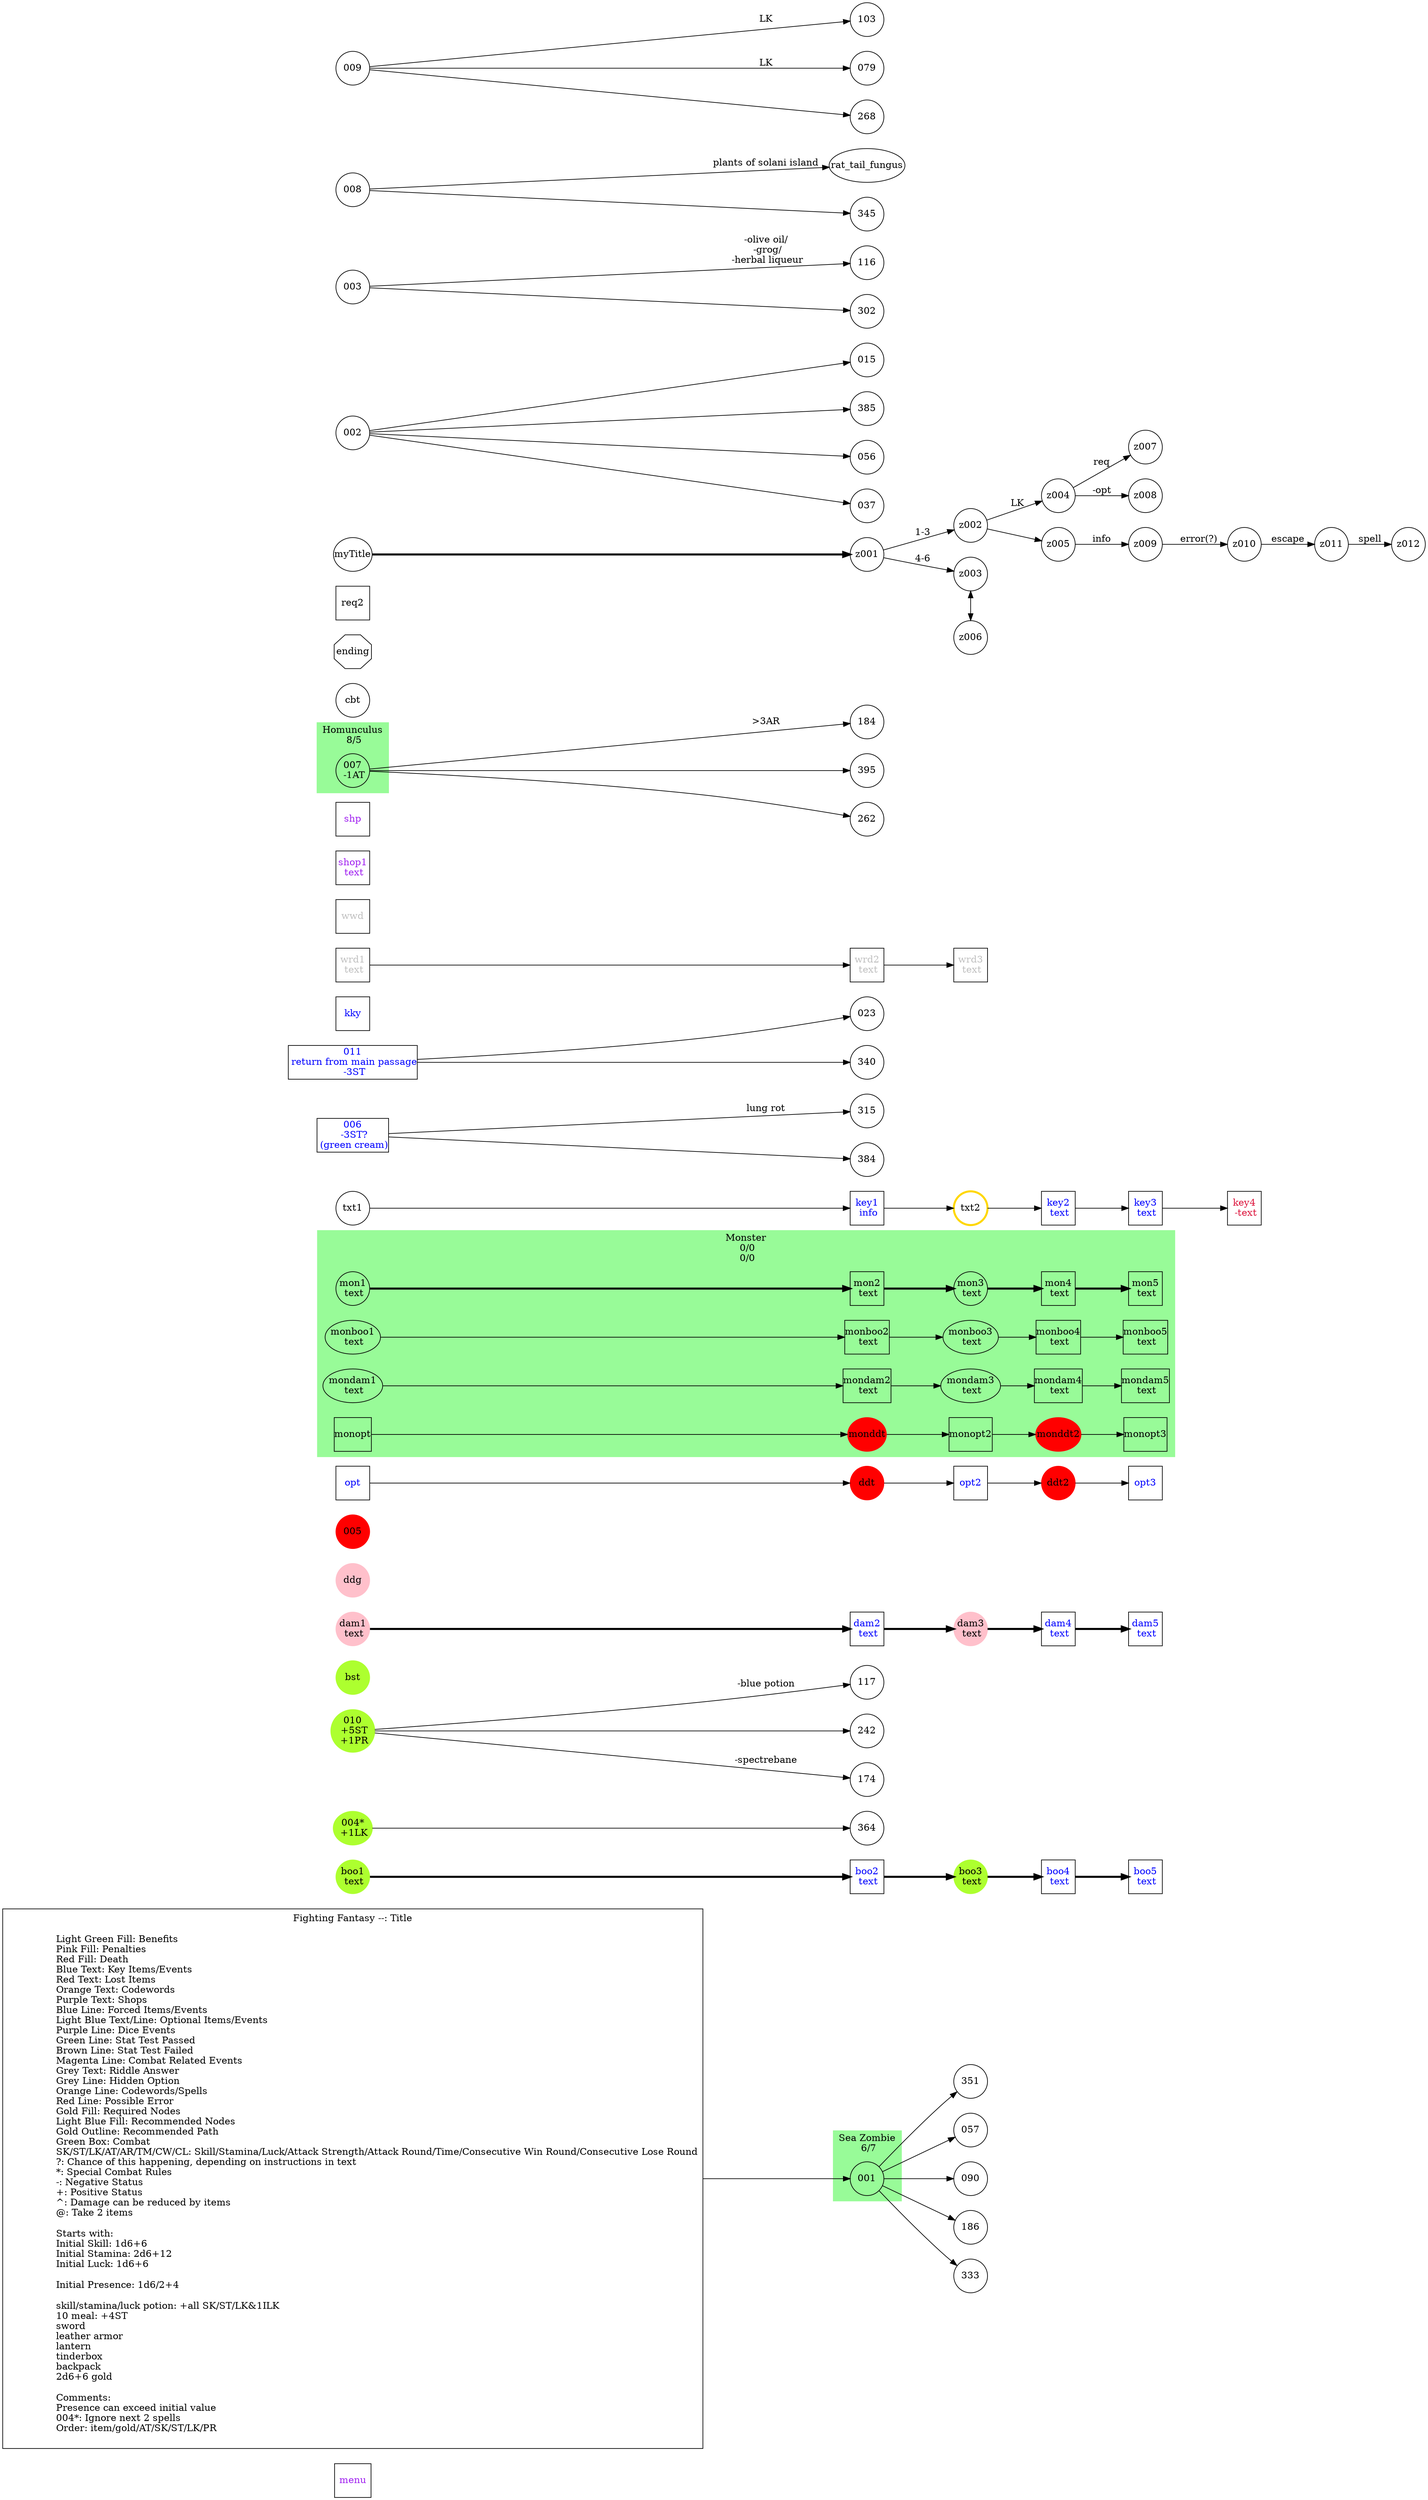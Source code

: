 digraph {
	// graph defaults
	rankdir=LR
	mclimit=50
	nodesep=.3 // changes horizontal separation of nodes
	ranksep=.4 // changes vertical separation of nodes
	node [height=.7
		width=.7
		shape=ellipse
		margin=0]
	edge[weight=5]
	stylesheet="../style.css"
	
	subgraph ShopMenu {
		node [fontcolor = "purple" shape = "rect" margin = 0.1]
		menu
	}

	// a box for a graph label
	// note that you can override the defaults set above
	title [label = "Fighting Fantasy --: Title\n\n \
		Light Green Fill: Benefits\l \
		Pink Fill: Penalties\l \
		Red Fill: Death\l \
		Blue Text: Key Items/Events\l \
		Red Text: Lost Items\l \
		Orange Text: Codewords\l \
		Purple Text: Shops\l \
		Blue Line: Forced Items/Events\l \
		Light Blue Text/Line: Optional Items/Events\l \
		Purple Line: Dice Events\l \
		Green Line: Stat Test Passed\l \
		Brown Line: Stat Test Failed\l \
		Magenta Line: Combat Related Events\l \
		Grey Text: Riddle Answer\l \
		Grey Line: Hidden Option\l \
		Orange Line: Codewords/Spells\l \
		Red Line: Possible Error\l \
		Gold Fill: Required Nodes\l \
		Light Blue Fill: Recommended Nodes\l \
		Gold Outline: Recommended Path\l \
		Green Box: Combat\l \
		SK/ST/LK/AT/AR/TM/CW/CL: Skill/Stamina/Luck/Attack Strength/Attack Round/Time/Consecutive Win Round/Consecutive Lose Round\l \
		?: Chance of this happening, depending on instructions in text\l \
		*: Special Combat Rules\l \
		-: Negative Status\l \
		+: Positive Status\l \
		^: Damage can be reduced by items\l \
		@: Take 2 items\l\l \
		Starts with:\l \
		Initial Skill: 1d6+6\l \
		Initial Stamina: 2d6+12\l \
		Initial Luck: 1d6+6\l\l \
		Initial Presence: 1d6/2+4\l\l \
		skill/stamina/luck potion: +all SK/ST/LK&1ILK\l \
		10 meal: +4ST\l \
		sword\l \
		leather armor\l \
		lantern\l \
		tinderbox\l \
		backpack\l \
		2d6+6 gold\l\l \
		Comments:\l \
		Presence can exceed initial value\l \
		004*: Ignore next 2 spells\l \
		Order: item/gold/AT/SK/ST/LK/PR\l \
		"
		shape = "box"
		margin = 0.1]
		
	subgraph Boost {
		node [style = "filled" color = "greenyellow"]
		boo1 [label = "\N\n text"]
		boo3 [label = "\N\n text"]
		004 [label = "\N*\n +1LK"]
		010 [label = "\N\n +5ST\n +1PR"]
		bst
	}

	subgraph Damage {
		node [style = "filled" color = "pink"]
		dam1 [label = "\N\n text"]
		dam3 [label = "\N\n text"]
		ddg
	}
	
	subgraph Death {
		node [style = "filled" color = "red"]
		005
		ddt
		ddt2
		monddt
		monddt2
	}

	subgraph Key_Item {
		node [fontcolor = "blue" shape = "rect"]
		key1 [label = "\N\n info" tooltip = "info text"]
		key2 [label = "\N\n text"]
		key3 [label = "\N\n text"]
		key4 [fontcolor = "crimson" label = "\N\n -text"]
		boo2 [class = "bst" label = "\N\n text"]
		boo4 [class = "bst" label = "\N\n text"]
		boo5 [class = "bst" label = "\N\n text"]
		dam2 [class = "ddg" label = "\N\n text"]
		dam4 [class = "ddg" label = "\N\n text"]
		dam5 [class = "ddg" label = "\N\n text"]
		opt
		opt2 [class = "bst"]
		opt3 [class = "bst"]
		006 [label = "\N\n -3ST?\n (green cream)"]
		011 [label = "\N\n return from main passage\n -3ST"]
		kky
	}
	
	subgraph Key_Word {
		node [fontcolor = "grey" shape = "rect"]
		wrd1 [label = "\N\n text"]
		wrd2 [label = "\N\n text"]
		wrd3 [label = "\N\n text"]
		wwd
	}
	
	subgraph Shop {
		node [fontcolor = "purple" shape = "rect"]
		shop1 [label = "\N\n text"]
		shp
	}
	
	subgraph Combat {
		style = "filled" color = "palegreen"
		subgraph cluster_00 {
			label = "Monster\n 0/0\n 0/0"
			mon1 [label = "\N\n text"]
			mon2 [shape = "rect" class = "kky" label = "\N\n text"]
			mon3 [label = "\N\n text"]
			mon4 [shape = "rect" class = "kky" label = "\N\n text"]
			mon5 [shape = "rect" class = "kky" label = "\N\n text"]
			monboo1 [class = "bst" label = "\N\n text"]
			monboo2 [shape = "rect" class = "bst kky" label = "\N\n text"]
			monboo3 [class = "bst" label = "\N\n text"]
			monboo4 [shape = "rect" class = "bst kky" label = "\N\n text"]
			monboo5 [shape = "rect" class = "bst kky" label = "\N\n text"]
			mondam1 [class = "ddg" label = "\N\n text"]
			mondam2 [shape = "rect" class = "ddg kky" label = "\N\n text"]
			mondam3 [class = "ddg" label = "\N\n text"]
			mondam4 [shape = "rect" class = "ddg kky" label = "\N\n text"]
			mondam5 [shape = "rect" class = "ddg kky" label = "\N\n text"]
			monopt [shape = "rect" class = "bst kky"]
			monddt
			monopt2 [shape = "rect" class = "bst kky"]
			monddt2
			monopt3 [shape = "rect" class = "bst kky"]
		}

		subgraph cluster_01 {
			label = "Sea Zombie\n 6/7"
			001
		}

		subgraph cluster_02 {
			label = "Homunculus\n 8/5"
			007 [label = "\N\n -1AT"]
		}

		cbt
	}

	subgraph Optional {
		node [shape = "rect" class = "opt kky"]
		opt [class = "opt kky"]
		monopt [class = "opt kky"]
		opt2 [class = "opt kky"]
		monopt2 [class = "opt kky"]
		opt3 [class = "opt kky"]
		monopt3 [class = "opt kky"]
	}
	
	subgraph Path {
		node [class = "path" penwidth = 3 color = "gold"]
		txt2
		key2 [class = "path"]
		wrd2 [class = "path"]
		key3
		wrd3
		boo3 [class = "path"]
		boo4 [class = "path bst"]
		boo5
		dam3 [class = "path"]
		dam4 [class = "path ddg"]
		dam5
		monboo3 [class = "path bst"]
		monboo4 [class = "path bst kky"]
		monboo5
		mondam3 [class = "path ddg"]
		mondam4 [class = "path ddg kky"]
		mondam5
		mon3 [class = "path"]
		mon4 [class = "path kky"]
		ddt2 [class = "path"]
		opt3 [class = "path opt kky"]
		monddt2 [class = "path"]
		monopt3 [class = "path opt kky"]
	}
	
	subgraph Required {
		node [shape = "rect" class = "req kky"]
		key3 [class = "req kky"]
		wrd3 [class = "req kky"]
		boo5 [class = "req kky"]
		dam5 [class = "req kky"]
		monboo5 [class = "req kky"]
		mondam5 [class = "req kky"]
		mon5 [class = "req kky"]
		ending [fontcolor = "black" shape = "octagon"]
	}
	
	subgraph Required2 {
		node [shape = "rect" class = "req2 kky"]
		req2 [class = "req2 kky"]
	}
	
	mon1 -> mon2 -> mon3 -> mon4 -> mon5 [penwidth = 3]
	boo1 -> boo2 -> boo3 -> boo4 -> boo5 [penwidth = 3]
	dam1 -> dam2 -> dam3 -> dam4 -> dam5 [penwidth = 3]
	txt1 -> key1 -> txt2 -> key2 -> key3 -> key4
	wrd1 -> wrd2 -> wrd3
	opt -> ddt -> opt2 -> ddt2 -> opt3
	monboo1 -> monboo2 -> monboo3 -> monboo4 -> monboo5
	mondam1 -> mondam2 -> mondam3 -> mondam4 -> mondam5
	monopt -> monddt -> monopt2 -> monddt2 -> monopt3

	myTitle -> z001 [penwidth = 3]
	z001 -> z002 [class = "dice" label = "1-3"]
	z001 -> z003 [class = "dice" label = "4-6"]
	z002 -> z004 [class = "pass" label = "LK"]
	z002 -> z005 [class = "fail"]
	z003 -> z006 [dir = "both"]
	z004 -> z007 [class = "req" label = "req"]
	z004 -> z008 [class = "opt" label = "-opt"]
	z005 -> z009 [class = "info" label = "info"]
	z009 -> z010 [class = "err" label = "error(?)"]
	z010 -> z011 [class = "cbt" label = "escape"]
	z011 -> z012 [class = "skl" label = "spell"]
	{
		rank = same
		z003
		z006
	}

	title -> 001
	001 -> 351
	001 -> 057
	001 -> 090
	001 -> 186
	001 -> 333
	002 -> 015
	002 -> 385
	002 -> 056
	002 -> 037
	003 -> 116 [class = "opt" label = "-olive oil/\n -grog/\n -herbal liqueur"]
	003 -> 302
	004 -> 364
	005
	006 -> 315 [class = "req" label = "lung rot"]
	006 -> 384
	007 -> 184 [class = "cbt" label = ">3AR"]
	007 -> 395
	007 -> 262
	008 -> rat_tail_fungus [class = "info" label = "plants of solani island"]
	008 -> 345
	009 -> 103 [class = "pass" label = "LK"]
	009 -> 079 [class = "pass" label = "LK"]
	009 -> 268 [class = "fail"]
	010 -> 117 [class = "opt" label = "-blue potion"]
	010 -> 242
	010 -> 174 [class = "opt" label = "-spectrebane"]
	011 -> 023
	011 -> 340
//	012 -> 
//	013 -> 
//	014 -> 
//	015 -> 
//	016 -> 
//	017 -> 
//	018 -> 
//	019 -> 
//	020 -> 
//	021 -> 
//	022 -> 
//	023 -> 
//	024 -> 
//	025 -> 
//	026 -> 
//	027 -> 
//	028 -> 
//	029 -> 
//	030 -> 
//	031 -> 
//	032 -> 
//	033 -> 
//	034 -> 
//	035 -> 
//	036 -> 
//	037 -> 
//	038 -> 
//	039 -> 
//	040 -> 
//	041 -> 
//	042 -> 
//	043 -> 
//	044 -> 
//	045 -> 
//	046 -> 
//	047 -> 
//	048 -> 
//	049 -> 
//	050 -> 
//	051 -> 
//	052 -> 
//	053 -> 
//	054 -> 
//	055 -> 
//	056 -> 
//	057 -> 
//	058 -> 
//	059 -> 
//	060 -> 
//	061 -> 
//	062 -> 
//	063 -> 
//	064 -> 
//	065 -> 
//	066 -> 
//	067 -> 
//	068 -> 
//	069 -> 
//	070 -> 
//	071 -> 
//	072 -> 
//	073 -> 
//	074 -> 
//	075 -> 
//	076 -> 
//	077 -> 
//	078 -> 
//	079 -> 
//	080 -> 
//	081 -> 
//	082 -> 
//	083 -> 
//	084 -> 
//	085 -> 
//	086 -> 
//	087 -> 
//	088 -> 
//	089 -> 
//	090 -> 
//	091 -> 
//	092 -> 
//	093 -> 
//	094 -> 
//	095 -> 
//	096 -> 
//	097 -> 
//	098 -> 
//	099 -> 
//	100 -> 
//	101 -> 
//	102 -> 
//	103 -> 
//	104 -> 
//	105 -> 
//	106 -> 
//	107 -> 
//	108 -> 
//	109 -> 
//	110 -> 
//	111 -> 
//	112 -> 
//	113 -> 
//	114 -> 
//	115 -> 
//	116 -> 
//	117 -> 
//	118 -> 
//	119 -> 
//	120 -> 
//	121 -> 
//	122 -> 
//	123 -> 
//	124 -> 
//	125 -> 
//	126 -> 
//	127 -> 
//	128 -> 
//	129 -> 
//	130 -> 
//	131 -> 
//	132 -> 
//	133 -> 
//	134 -> 
//	135 -> 
//	136 -> 
//	137 -> 
//	138 -> 
//	139 -> 
//	140 -> 
//	141 -> 
//	142 -> 
//	143 -> 
//	144 -> 
//	145 -> 
//	146 -> 
//	147 -> 
//	148 -> 
//	149 -> 
//	150 -> 
//	151 -> 
//	152 -> 
//	153 -> 
//	154 -> 
//	155 -> 
//	156 -> 
//	157 -> 
//	158 -> 
//	159 -> 
//	160 -> 
//	161 -> 
//	162 -> 
//	163 -> 
//	164 -> 
//	165 -> 
//	166 -> 
//	167 -> 
//	168 -> 
//	169 -> 
//	170 -> 
//	171 -> 
//	172 -> 
//	173 -> 
//	174 -> 
//	175 -> 
//	176 -> 
//	177 -> 
//	178 -> 
//	179 -> 
//	180 -> 
//	181 -> 
//	182 -> 
//	183 -> 
//	184 -> 
//	185 -> 
//	186 -> 
//	187 -> 
//	188 -> 
//	189 -> 
//	190 -> 
//	191 -> 
//	192 -> 
//	193 -> 
//	194 -> 
//	195 -> 
//	196 -> 
//	197 -> 
//	198 -> 
//	199 -> 
//	200 -> 
//	201 -> 
//	202 -> 
//	203 -> 
//	204 -> 
//	205 -> 
//	206 -> 
//	207 -> 
//	208 -> 
//	209 -> 
//	210 -> 
//	211 -> 
//	212 -> 
//	213 -> 
//	214 -> 
//	215 -> 
//	216 -> 
//	217 -> 
//	218 -> 
//	219 -> 
//	220 -> 
//	221 -> 
//	222 -> 
//	223 -> 
//	224 -> 
//	225 -> 
//	226 -> 
//	227 -> 
//	228 -> 
//	229 -> 
//	230 -> 
//	231 -> 
//	232 -> 
//	233 -> 
//	234 -> 
//	235 -> 
//	236 -> 
//	237 -> 
//	238 -> 
//	239 -> 
//	240 -> 
//	241 -> 
//	242 -> 
//	243 -> 
//	244 -> 
//	245 -> 
//	246 -> 
//	247 -> 
//	248 -> 
//	249 -> 
//	250 -> 
//	251 -> 
//	252 -> 
//	253 -> 
//	254 -> 
//	255 -> 
//	256 -> 
//	257 -> 
//	258 -> 
//	259 -> 
//	260 -> 
//	261 -> 
//	262 -> 
//	263 -> 
//	264 -> 
//	265 -> 
//	266 -> 
//	267 -> 
//	268 -> 
//	269 -> 
//	270 -> 
//	271 -> 
//	272 -> 
//	273 -> 
//	274 -> 
//	275 -> 
//	276 -> 
//	277 -> 
//	278 -> 
//	279 -> 
//	280 -> 
//	281 -> 
//	282 -> 
//	283 -> 
//	284 -> 
//	285 -> 
//	286 -> 
//	287 -> 
//	288 -> 
//	289 -> 
//	290 -> 
//	291 -> 
//	292 -> 
//	293 -> 
//	294 -> 
//	295 -> 
//	296 -> 
//	297 -> 
//	298 -> 
//	299 -> 
//	300 -> 
//	301 -> 
//	302 -> 
//	303 -> 
//	304 -> 
//	305 -> 
//	306 -> 
//	307 -> 
//	308 -> 
//	309 -> 
//	310 -> 
//	311 -> 
//	312 -> 
//	313 -> 
//	314 -> 
//	315 -> 
//	316 -> 
//	317 -> 
//	318 -> 
//	319 -> 
//	320 -> 
//	321 -> 
//	322 -> 
//	323 -> 
//	324 -> 
//	325 -> 
//	326 -> 
//	327 -> 
//	328 -> 
//	329 -> 
//	330 -> 
//	331 -> 
//	332 -> 
//	333 -> 
//	334 -> 
//	335 -> 
//	336 -> 
//	337 -> 
//	338 -> 
//	339 -> 
//	340 -> 
//	341 -> 
//	342 -> 
//	343 -> 
//	344 -> 
//	345 -> 
//	346 -> 
//	347 -> 
//	348 -> 
//	349 -> 
//	350 -> 
//	351 -> 
//	352 -> 
//	353 -> 
//	354 -> 
//	355 -> 
//	356 -> 
//	357 -> 
//	358 -> 
//	359 -> 
//	360 -> 
//	361 -> 
//	362 -> 
//	363 -> 
//	364 -> 
//	365 -> 
//	366 -> 
//	367 -> 
//	368 -> 
//	369 -> 
//	370 -> 
//	371 -> 
//	372 -> 
//	373 -> 
//	374 -> 
//	375 -> 
//	376 -> 
//	377 -> 
//	378 -> 
//	379 -> 
//	380 -> 
//	381 -> 
//	382 -> 
//	383 -> 
//	384 -> 
//	385 -> 
//	386 -> 
//	387 -> 
//	388 -> 
//	389 -> 
//	390 -> 
//	391 -> 
//	392 -> 
//	393 -> 
//	394 -> 
//	395 -> 
//	396 -> 
//	397 -> 
//	398 -> 
//	399 -> 
//	400 -> 
//	401 -> 
//	402 -> 
//	403 -> 
//	404 -> 
//	405 -> 
//	406 -> 
//	407 -> 
//	408 -> 
//	409 -> 
//	410 -> 
//	411 -> 
//	412 -> 
//	413 -> 
//	414 -> 
//	415 -> 
//	416 -> 
//	417 -> 
//	418 -> 
//	419 -> 
//	420 -> 
//	421 -> 
//	422 -> 
//	423 -> 
//	424 -> 
//	425 -> 
//	426 -> 
//	427 -> 
//	428 -> 
//	429 -> 
//	430 -> 
//	431 -> 
//	432 -> 
//	433 -> 
//	434 -> 
//	435 -> 
//	436 -> 
//	437 -> 
//	438 -> 
//	439 -> 
//	440 -> 
//	441 -> 
//	442 -> 
//	443 -> 
//	444 -> 
//	445 -> 
//	446 -> 
//	447 -> 
//	448 -> 
//	449 -> 
//	450 -> 
//	451 -> 
//	452 -> 
//	453 -> 
//	454 -> 
//	455 -> 
//	456 -> 
//	457 -> 
//	458 -> 
//	459 -> 
//	460 -> 
//	461 -> 
//	462 -> 
//	463 -> 
//	464 -> 
//	465 -> 
//	466 -> 
//	467 -> 
//	468 -> 
//	469 -> 
//	470 -> 
//	471 -> 
//	472 -> 
//	473 -> 
//	474 -> 
//	475 -> 
//	476 -> 
//	477 -> 
//	478 -> 
//	479 -> 
//	480 -> 
//	481 -> 
//	482 -> 
//	483 -> 
//	484 -> 
//	485 -> 
//	486 -> 
//	487 -> 
//	488 -> 
//	489 -> 
//	490 -> 
//	491 -> 
//	492 -> 
//	493 -> 
//	494 -> 
//	495 -> 
//	496 -> 
//	497 -> 
//	498 -> 
//	499 -> 
//	500 -> 
//	501 -> 
//	502 -> 
//	503 -> 
//	504 -> 
//	505 -> 
//	506 -> 
//	507 -> 
//	508 -> 
//	509 -> 
//	510 -> 
//	511 -> 
//	512 -> 
//	513 -> 
//	514 -> 
//	515 -> 
//	516 -> 
//	517 -> 
//	518 -> 
//	519 -> 
//	520 -> 
//	521 -> 
//	522 -> 
//	523 -> 
//	524 -> 
//	525 -> 
//	526 -> 
//	527 -> 
//	528 -> 
//	529 -> 
//	530 -> 
//	531 -> 
//	532 -> 
//	533 -> 
//	534 -> 
//	535 -> 
//	536 -> 
//	537 -> 
//	538 -> 
//	539 -> 
//	540 -> 
//	541 -> 
//	542 -> 
//	543 -> 
//	544 -> 
//	545 -> 
//	546 -> 
//	547 -> 
//	548 -> 
//	549 -> 
//	550 -> 
//	551 -> 
//	552 -> 
//	553 -> 
//	554 -> 
//	555 -> 
//	556 -> 
//	557 -> 
//	558 -> 
//	559 -> 
//	560 -> 
//	561 -> 
//	562 -> 
//	563 -> 
//	564 -> 
//	565 -> 
//	566 -> 
//	567 -> 
//	568 -> 
//	569 -> 
//	570 -> 
//	571 -> 
//	572 -> 
//	573 -> 
//	574 -> 
//	575 -> 
//	576 -> 
//	577 -> 
//	578 -> 
//	579 -> 
//	580 -> 
//	581 -> 
//	582 -> 
//	583 -> 
//	584 -> 
//	585 -> 
//	586 -> 
//	587 -> 
//	588 -> 
//	589 -> 
//	590 -> 
//	591 -> 
//	592 -> 
//	593 -> 
//	594 -> 
//	595 -> 
//	596 -> 
//	597 -> 
//	598 -> 
//	599 -> 
//	600 -> 
//	601 -> 
//	602 -> 
//	603 -> 
//	604 -> 
//	605 -> 
//	606 -> 
//	607 -> 
//	608 -> 
//	609 -> 
//	610 -> 
//	611 -> 
//	612 -> 
//	613 -> 
//	614 -> 
//	615 -> 
//	616 -> 
//	617 -> 
//	618 -> 
//	619 -> 
//	620 -> 
//	621 -> 
//	622 -> 
//	623 -> 
//	624 -> 
//	625 -> 
//	626 -> 
//	627 -> 
//	628 -> 
//	629 -> 
//	630 -> 
//	631 -> 
//	632 -> 
//	633 -> 
//	634 -> 
//	635 -> 
//	636 -> 
//	637 -> 
//	638 -> 
//	639 -> 
//	640 -> 
//	641 -> 
//	642 -> 
//	643 -> 
//	644 -> 
//	645 -> 
//	646 -> 
//	647 -> 
//	648 -> 
//	649 -> 
//	650 -> 
//	651 -> 
//	652 -> 
//	653 -> 
//	654 -> 
//	655 -> 
//	656 -> 
//	657 -> 
//	658 -> 
//	659 -> 
//	660 -> 
//	661 -> 
//	662 -> 
//	663 -> 
//	664 -> 
//	665 -> 
//	666 -> 
//	667 -> 
//	668 -> 
//	669 -> 
//	670 -> 
//	671 -> 
//	672 -> 
//	673 -> 
//	674 -> 
//	675 -> 
//	676 -> 
//	677 -> 
//	678 -> 
//	679 -> 
//	680 -> 
//	681 -> 
//	682 -> 
//	683 -> 
//	684 -> 
//	685 -> 
//	686 -> 
//	687 -> 
//	688 -> 
//	689 -> 
//	690 -> 
//	691 -> 
//	692 -> 
//	693 -> 
//	694 -> 
//	695 -> 
//	696 -> 
//	697 -> 
//	698 -> 
//	699 -> 
//	700 -> 
//	701 -> 
//	702 -> 
//	703 -> 
//	704 -> 
//	705 -> 
//	706 -> 
//	707 -> 
//	708 -> 
//	709 -> 
//	710 -> 
//	711 -> 
//	712 -> 
//	713 -> 
//	714 -> 
//	715 -> 
//	716 -> 
//	717 -> 
//	718 -> 
//	719 -> 
//	720 -> 
//	721 -> 
//	722 -> 
//	723 -> 
//	724 -> 
//	725 -> 
//	726 -> 
//	727 -> 
//	728 -> 
//	729 -> 
//	730 -> 
//	731 -> 
//	732 -> 
//	733 -> 
//	734 -> 
//	735 -> 
//	736 -> 
//	737 -> 
//	738 -> 
//	739 -> 
//	740 -> 
//	741 -> 
//	742 -> 
//	743 -> 
//	744 -> 
//	745 -> 
//	746 -> 
//	747 -> 
//	748 -> 
//	749 -> 
//	750 -> 
//	751 -> 
//	752 -> 
//	753 -> 
//	754 -> 
//	755 -> 
//	756 -> 
//	757 -> 
//	758 -> 
//	759 -> 
//	760 -> 
//	761 -> 
//	762 -> 
//	763 -> 
//	764 -> 
//	765 -> 
//	766 -> 
//	767 -> 
//	768 -> 
//	769 -> 
//	770 -> 
//	771 -> 
//	772 -> 
//	773 -> 
//	774 -> 
//	775 -> 
//	776 -> 
//	777 -> 
//	778 -> 
//	779 -> 
//	780 -> 
//	781 -> 
//	782 -> 
//	783 -> 
//	784 -> 
//	785 -> 
//	786 -> 
//	787 -> 
//	788 -> 
//	789 -> 
//	790 -> 
//	791 -> 
//	792 -> 
//	793 -> 
//	794 -> 
//	795 -> 
//	796 -> 
//	797 -> 
//	798 -> 
//	799 -> 
//	800 -> 
//	801 -> 
//	802 -> 
//	803 -> 
//	804 -> 
//	805 -> 
//	806 -> 
//	807 -> 
//	808 -> 
//	809 -> 
//	810 -> 
//	811 -> 
//	812 -> 
//	813 -> 
//	814 -> 
//	815 -> 
//	816 -> 
//	817 -> 
//	818 -> 
//	819 -> 
//	820 -> 
//	821 -> 
//	822 -> 
//	823 -> 
//	824 -> 
//	825 -> 
//	826 -> 
//	827 -> 
//	828 -> 
//	829 -> 
//	830 -> 
//	831 -> 
//	832 -> 
//	833 -> 
//	834 -> 
//	835 -> 
//	836 -> 
//	837 -> 
//	838 -> 
//	839 -> 
//	840 -> 
//	841 -> 
//	842 -> 
//	843 -> 
//	844 -> 
//	845 -> 
//	846 -> 
//	847 -> 
//	848 -> 
//	849 -> 
//	850 -> 
//	851 -> 
//	852 -> 
//	853 -> 
//	854 -> 
//	855 -> 
//	856 -> 
//	857 -> 
//	858 -> 
//	859 -> 
//	860 -> 
//	861 -> 
//	862 -> 
//	863 -> 
//	864 -> 
//	865 -> 
//	866 -> 
//	867 -> 
//	868 -> 
//	869 -> 
//	870 -> 
//	871 -> 
//	872 -> 
//	873 -> 
//	874 -> 
//	875 -> 
//	876 -> 
//	877 -> 
//	878 -> 
//	879 -> 
//	880 -> 
//	881 -> 
//	882 -> 
//	883 -> 
//	884 -> 
//	885 -> 
//	886 -> 
//	887 -> 
//	888 -> 
//	889 -> 
//	890 -> 
//	891 -> 
//	892 -> 
//	893 -> 
//	894 -> 
//	895 -> 
//	896 -> 
//	897 -> 
//	898 -> 
//	899 -> 
//	900 -> 
//	901 -> 
//	902 -> 
//	903 -> 
//	904 -> 
//	905 -> 
//	906 -> 
//	907 -> 
//	908 -> 
//	909 -> 
//	910 -> 
//	911 -> 
//	912 -> 
//	913 -> 
//	914 -> 
//	915 -> 
//	916 -> 
//	917 -> 
//	918 -> 
//	919 -> 
//	920 -> 
//	921 -> 
//	922 -> 
//	923 -> 
//	924 -> 
//	925 -> 
//	926 -> 
//	927 -> 
//	928 -> 
//	929 -> 
//	930 -> 
//	931 -> 
//	932 -> 
//	933 -> 
//	934 -> 
//	935 -> 
//	936 -> 
//	937 -> 
//	938 -> 
//	939 -> 
//	940 -> 
//	941 -> 
//	942 -> 
//	943 -> 
//	944 -> 
//	945 -> 
//	946 -> 
//	947 -> 
//	948 -> 
//	949 -> 
//	950 -> 
//	951 -> 
//	952 -> 
//	953 -> 
//	954 -> 
//	955 -> 
//	956 -> 
//	957 -> 
//	958 -> 
//	959 -> 
//	960 -> 
//	961 -> 
//	962 -> 
//	963 -> 
//	964 -> 
//	965 -> 
//	966 -> 
//	967 -> 
//	968 -> 
//	969 -> 
//	970 -> 
//	971 -> 
//	972 -> 
//	973 -> 
//	974 -> 
//	975 -> 
//	976 -> 
//	977 -> 
//	978 -> 
//	979 -> 
//	980 -> 
//	981 -> 
//	982 -> 
//	983 -> 
//	984 -> 
//	985 -> 
//	986 -> 
//	987 -> 
//	988 -> 
//	989 -> 
//	990 -> 
//	991 -> 
//	992 -> 
//	993 -> 
//	994 -> 
//	995 -> 
//	996 -> 
//	997 -> 
//	998 -> 
//	999 -> 
//	1000 -> 

/*
	001 [fontsize=25]
	002 [fontsize=25]
	003 [fontsize=25]
	004 [fontsize=25]
	005 [fontsize=25]
	006 [fontsize=25]
	007 [fontsize=25]
	008 [fontsize=25]
	009 [fontsize=25]
	010 [fontsize=25]
	011 [fontsize=25]
	012 [fontsize=25]
	013 [fontsize=25]
	014 [fontsize=25]
	015 [fontsize=25]
	016 [fontsize=25]
	017 [fontsize=25]
	018 [fontsize=25]
	019 [fontsize=25]
	020 [fontsize=25]
	021 [fontsize=25]
	022 [fontsize=25]
	023 [fontsize=25]
	024 [fontsize=25]
	025 [fontsize=25]
	026 [fontsize=25]
	027 [fontsize=25]
	028 [fontsize=25]
	029 [fontsize=25]
	030 [fontsize=25]
	031 [fontsize=25]
	032 [fontsize=25]
	033 [fontsize=25]
	034 [fontsize=25]
	035 [fontsize=25]
	036 [fontsize=25]
	037 [fontsize=25]
	038 [fontsize=25]
	039 [fontsize=25]
	040 [fontsize=25]
	041 [fontsize=25]
	042 [fontsize=25]
	043 [fontsize=25]
	044 [fontsize=25]
	045 [fontsize=25]
	046 [fontsize=25]
	047 [fontsize=25]
	048 [fontsize=25]
	049 [fontsize=25]
	050 [fontsize=25]
	051 [fontsize=25]
	052 [fontsize=25]
	053 [fontsize=25]
	054 [fontsize=25]
	055 [fontsize=25]
	056 [fontsize=25]
	057 [fontsize=25]
	058 [fontsize=25]
	059 [fontsize=25]
	060 [fontsize=25]
	061 [fontsize=25]
	062 [fontsize=25]
	063 [fontsize=25]
	064 [fontsize=25]
	065 [fontsize=25]
	066 [fontsize=25]
	067 [fontsize=25]
	068 [fontsize=25]
	069 [fontsize=25]
	070 [fontsize=25]
	071 [fontsize=25]
	072 [fontsize=25]
	073 [fontsize=25]
	074 [fontsize=25]
	075 [fontsize=25]
	076 [fontsize=25]
	077 [fontsize=25]
	078 [fontsize=25]
	079 [fontsize=25]
	080 [fontsize=25]
	081 [fontsize=25]
	082 [fontsize=25]
	083 [fontsize=25]
	084 [fontsize=25]
	085 [fontsize=25]
	086 [fontsize=25]
	087 [fontsize=25]
	088 [fontsize=25]
	089 [fontsize=25]
	090 [fontsize=25]
	091 [fontsize=25]
	092 [fontsize=25]
	093 [fontsize=25]
	094 [fontsize=25]
	095 [fontsize=25]
	096 [fontsize=25]
	097 [fontsize=25]
	098 [fontsize=25]
	099 [fontsize=25]
	100 [fontsize=25]
	101 [fontsize=25]
	102 [fontsize=25]
	103 [fontsize=25]
	104 [fontsize=25]
	105 [fontsize=25]
	106 [fontsize=25]
	107 [fontsize=25]
	108 [fontsize=25]
	109 [fontsize=25]
	110 [fontsize=25]
	111 [fontsize=25]
	112 [fontsize=25]
	113 [fontsize=25]
	114 [fontsize=25]
	115 [fontsize=25]
	116 [fontsize=25]
	117 [fontsize=25]
	118 [fontsize=25]
	119 [fontsize=25]
	120 [fontsize=25]
	121 [fontsize=25]
	122 [fontsize=25]
	123 [fontsize=25]
	124 [fontsize=25]
	125 [fontsize=25]
	126 [fontsize=25]
	127 [fontsize=25]
	128 [fontsize=25]
	129 [fontsize=25]
	130 [fontsize=25]
	131 [fontsize=25]
	132 [fontsize=25]
	133 [fontsize=25]
	134 [fontsize=25]
	135 [fontsize=25]
	136 [fontsize=25]
	137 [fontsize=25]
	138 [fontsize=25]
	139 [fontsize=25]
	140 [fontsize=25]
	141 [fontsize=25]
	142 [fontsize=25]
	143 [fontsize=25]
	144 [fontsize=25]
	145 [fontsize=25]
	146 [fontsize=25]
	147 [fontsize=25]
	148 [fontsize=25]
	149 [fontsize=25]
	150 [fontsize=25]
	151 [fontsize=25]
	152 [fontsize=25]
	153 [fontsize=25]
	154 [fontsize=25]
	155 [fontsize=25]
	156 [fontsize=25]
	157 [fontsize=25]
	158 [fontsize=25]
	159 [fontsize=25]
	160 [fontsize=25]
	161 [fontsize=25]
	162 [fontsize=25]
	163 [fontsize=25]
	164 [fontsize=25]
	165 [fontsize=25]
	166 [fontsize=25]
	167 [fontsize=25]
	168 [fontsize=25]
	169 [fontsize=25]
	170 [fontsize=25]
	171 [fontsize=25]
	172 [fontsize=25]
	173 [fontsize=25]
	174 [fontsize=25]
	175 [fontsize=25]
	176 [fontsize=25]
	177 [fontsize=25]
	178 [fontsize=25]
	179 [fontsize=25]
	180 [fontsize=25]
	181 [fontsize=25]
	182 [fontsize=25]
	183 [fontsize=25]
	184 [fontsize=25]
	185 [fontsize=25]
	186 [fontsize=25]
	187 [fontsize=25]
	188 [fontsize=25]
	189 [fontsize=25]
	190 [fontsize=25]
	191 [fontsize=25]
	192 [fontsize=25]
	193 [fontsize=25]
	194 [fontsize=25]
	195 [fontsize=25]
	196 [fontsize=25]
	197 [fontsize=25]
	198 [fontsize=25]
	199 [fontsize=25]
	200 [fontsize=25]
	201 [fontsize=25]
	202 [fontsize=25]
	203 [fontsize=25]
	204 [fontsize=25]
	205 [fontsize=25]
	206 [fontsize=25]
	207 [fontsize=25]
	208 [fontsize=25]
	209 [fontsize=25]
	210 [fontsize=25]
	211 [fontsize=25]
	212 [fontsize=25]
	213 [fontsize=25]
	214 [fontsize=25]
	215 [fontsize=25]
	216 [fontsize=25]
	217 [fontsize=25]
	218 [fontsize=25]
	219 [fontsize=25]
	220 [fontsize=25]
	221 [fontsize=25]
	222 [fontsize=25]
	223 [fontsize=25]
	224 [fontsize=25]
	225 [fontsize=25]
	226 [fontsize=25]
	227 [fontsize=25]
	228 [fontsize=25]
	229 [fontsize=25]
	230 [fontsize=25]
	231 [fontsize=25]
	232 [fontsize=25]
	233 [fontsize=25]
	234 [fontsize=25]
	235 [fontsize=25]
	236 [fontsize=25]
	237 [fontsize=25]
	238 [fontsize=25]
	239 [fontsize=25]
	240 [fontsize=25]
	241 [fontsize=25]
	242 [fontsize=25]
	243 [fontsize=25]
	244 [fontsize=25]
	245 [fontsize=25]
	246 [fontsize=25]
	247 [fontsize=25]
	248 [fontsize=25]
	249 [fontsize=25]
	250 [fontsize=25]
	251 [fontsize=25]
	252 [fontsize=25]
	253 [fontsize=25]
	254 [fontsize=25]
	255 [fontsize=25]
	256 [fontsize=25]
	257 [fontsize=25]
	258 [fontsize=25]
	259 [fontsize=25]
	260 [fontsize=25]
	261 [fontsize=25]
	262 [fontsize=25]
	263 [fontsize=25]
	264 [fontsize=25]
	265 [fontsize=25]
	266 [fontsize=25]
	267 [fontsize=25]
	268 [fontsize=25]
	269 [fontsize=25]
	270 [fontsize=25]
	271 [fontsize=25]
	272 [fontsize=25]
	273 [fontsize=25]
	274 [fontsize=25]
	275 [fontsize=25]
	276 [fontsize=25]
	277 [fontsize=25]
	278 [fontsize=25]
	279 [fontsize=25]
	280 [fontsize=25]
	281 [fontsize=25]
	282 [fontsize=25]
	283 [fontsize=25]
	284 [fontsize=25]
	285 [fontsize=25]
	286 [fontsize=25]
	287 [fontsize=25]
	288 [fontsize=25]
	289 [fontsize=25]
	290 [fontsize=25]
	291 [fontsize=25]
	292 [fontsize=25]
	293 [fontsize=25]
	294 [fontsize=25]
	295 [fontsize=25]
	296 [fontsize=25]
	297 [fontsize=25]
	298 [fontsize=25]
	299 [fontsize=25]
	300 [fontsize=25]
	301 [fontsize=25]
	302 [fontsize=25]
	303 [fontsize=25]
	304 [fontsize=25]
	305 [fontsize=25]
	306 [fontsize=25]
	307 [fontsize=25]
	308 [fontsize=25]
	309 [fontsize=25]
	310 [fontsize=25]
	311 [fontsize=25]
	312 [fontsize=25]
	313 [fontsize=25]
	314 [fontsize=25]
	315 [fontsize=25]
	316 [fontsize=25]
	317 [fontsize=25]
	318 [fontsize=25]
	319 [fontsize=25]
	320 [fontsize=25]
	321 [fontsize=25]
	322 [fontsize=25]
	323 [fontsize=25]
	324 [fontsize=25]
	325 [fontsize=25]
	326 [fontsize=25]
	327 [fontsize=25]
	328 [fontsize=25]
	329 [fontsize=25]
	330 [fontsize=25]
	331 [fontsize=25]
	332 [fontsize=25]
	333 [fontsize=25]
	334 [fontsize=25]
	335 [fontsize=25]
	336 [fontsize=25]
	337 [fontsize=25]
	338 [fontsize=25]
	339 [fontsize=25]
	340 [fontsize=25]
	341 [fontsize=25]
	342 [fontsize=25]
	343 [fontsize=25]
	344 [fontsize=25]
	345 [fontsize=25]
	346 [fontsize=25]
	347 [fontsize=25]
	348 [fontsize=25]
	349 [fontsize=25]
	350 [fontsize=25]
	351 [fontsize=25]
	352 [fontsize=25]
	353 [fontsize=25]
	354 [fontsize=25]
	355 [fontsize=25]
	356 [fontsize=25]
	357 [fontsize=25]
	358 [fontsize=25]
	359 [fontsize=25]
	360 [fontsize=25]
	361 [fontsize=25]
	362 [fontsize=25]
	363 [fontsize=25]
	364 [fontsize=25]
	365 [fontsize=25]
	366 [fontsize=25]
	367 [fontsize=25]
	368 [fontsize=25]
	369 [fontsize=25]
	370 [fontsize=25]
	371 [fontsize=25]
	372 [fontsize=25]
	373 [fontsize=25]
	374 [fontsize=25]
	375 [fontsize=25]
	376 [fontsize=25]
	377 [fontsize=25]
	378 [fontsize=25]
	379 [fontsize=25]
	380 [fontsize=25]
	381 [fontsize=25]
	382 [fontsize=25]
	383 [fontsize=25]
	384 [fontsize=25]
	385 [fontsize=25]
	386 [fontsize=25]
	387 [fontsize=25]
	388 [fontsize=25]
	389 [fontsize=25]
	390 [fontsize=25]
	391 [fontsize=25]
	392 [fontsize=25]
	393 [fontsize=25]
	394 [fontsize=25]
	395 [fontsize=25]
	396 [fontsize=25]
	397 [fontsize=25]
	398 [fontsize=25]
	399 [fontsize=25]
	400 [fontsize=25]
	401 [fontsize=25]
	402 [fontsize=25]
	403 [fontsize=25]
	404 [fontsize=25]
	405 [fontsize=25]
	406 [fontsize=25]
	407 [fontsize=25]
	408 [fontsize=25]
	409 [fontsize=25]
	410 [fontsize=25]
	411 [fontsize=25]
	412 [fontsize=25]
	413 [fontsize=25]
	414 [fontsize=25]
	415 [fontsize=25]
	416 [fontsize=25]
	417 [fontsize=25]
	418 [fontsize=25]
	419 [fontsize=25]
	420 [fontsize=25]
	421 [fontsize=25]
	422 [fontsize=25]
	423 [fontsize=25]
	424 [fontsize=25]
	425 [fontsize=25]
	426 [fontsize=25]
	427 [fontsize=25]
	428 [fontsize=25]
	429 [fontsize=25]
	430 [fontsize=25]
	431 [fontsize=25]
	432 [fontsize=25]
	433 [fontsize=25]
	434 [fontsize=25]
	435 [fontsize=25]
	436 [fontsize=25]
	437 [fontsize=25]
	438 [fontsize=25]
	439 [fontsize=25]
	440 [fontsize=25]
	441 [fontsize=25]
	442 [fontsize=25]
	443 [fontsize=25]
	444 [fontsize=25]
	445 [fontsize=25]
	446 [fontsize=25]
	447 [fontsize=25]
	448 [fontsize=25]
	449 [fontsize=25]
	450 [fontsize=25]
	451 [fontsize=25]
	452 [fontsize=25]
	453 [fontsize=25]
	454 [fontsize=25]
	455 [fontsize=25]
	456 [fontsize=25]
	457 [fontsize=25]
	458 [fontsize=25]
	459 [fontsize=25]
	460 [fontsize=25]
	461 [fontsize=25]
	462 [fontsize=25]
	463 [fontsize=25]
	464 [fontsize=25]
	465 [fontsize=25]
	466 [fontsize=25]
	467 [fontsize=25]
	468 [fontsize=25]
	469 [fontsize=25]
	470 [fontsize=25]
	471 [fontsize=25]
	472 [fontsize=25]
	473 [fontsize=25]
	474 [fontsize=25]
	475 [fontsize=25]
	476 [fontsize=25]
	477 [fontsize=25]
	478 [fontsize=25]
	479 [fontsize=25]
	480 [fontsize=25]
	481 [fontsize=25]
	482 [fontsize=25]
	483 [fontsize=25]
	484 [fontsize=25]
	485 [fontsize=25]
	486 [fontsize=25]
	487 [fontsize=25]
	488 [fontsize=25]
	489 [fontsize=25]
	490 [fontsize=25]
	491 [fontsize=25]
	492 [fontsize=25]
	493 [fontsize=25]
	494 [fontsize=25]
	495 [fontsize=25]
	496 [fontsize=25]
	497 [fontsize=25]
	498 [fontsize=25]
	499 [fontsize=25]
	500 [fontsize=25]
	501 [fontsize=25]
	502 [fontsize=25]
	503 [fontsize=25]
	504 [fontsize=25]
	505 [fontsize=25]
	506 [fontsize=25]
	507 [fontsize=25]
	508 [fontsize=25]
	509 [fontsize=25]
	510 [fontsize=25]
	511 [fontsize=25]
	512 [fontsize=25]
	513 [fontsize=25]
	514 [fontsize=25]
	515 [fontsize=25]
	516 [fontsize=25]
	517 [fontsize=25]
	518 [fontsize=25]
	519 [fontsize=25]
	520 [fontsize=25]
	521 [fontsize=25]
	522 [fontsize=25]
	523 [fontsize=25]
	524 [fontsize=25]
	525 [fontsize=25]
	526 [fontsize=25]
	527 [fontsize=25]
	528 [fontsize=25]
	529 [fontsize=25]
	530 [fontsize=25]
	531 [fontsize=25]
	532 [fontsize=25]
	533 [fontsize=25]
	534 [fontsize=25]
	535 [fontsize=25]
	536 [fontsize=25]
	537 [fontsize=25]
	538 [fontsize=25]
	539 [fontsize=25]
	540 [fontsize=25]
	541 [fontsize=25]
	542 [fontsize=25]
	543 [fontsize=25]
	544 [fontsize=25]
	545 [fontsize=25]
	546 [fontsize=25]
	547 [fontsize=25]
	548 [fontsize=25]
	549 [fontsize=25]
	550 [fontsize=25]
	551 [fontsize=25]
	552 [fontsize=25]
	553 [fontsize=25]
	554 [fontsize=25]
	555 [fontsize=25]
	556 [fontsize=25]
	557 [fontsize=25]
	558 [fontsize=25]
	559 [fontsize=25]
	560 [fontsize=25]
	561 [fontsize=25]
	562 [fontsize=25]
	563 [fontsize=25]
	564 [fontsize=25]
	565 [fontsize=25]
	566 [fontsize=25]
	567 [fontsize=25]
	568 [fontsize=25]
	569 [fontsize=25]
	570 [fontsize=25]
	571 [fontsize=25]
	572 [fontsize=25]
	573 [fontsize=25]
	574 [fontsize=25]
	575 [fontsize=25]
	576 [fontsize=25]
	577 [fontsize=25]
	578 [fontsize=25]
	579 [fontsize=25]
	580 [fontsize=25]
	581 [fontsize=25]
	582 [fontsize=25]
	583 [fontsize=25]
	584 [fontsize=25]
	585 [fontsize=25]
	586 [fontsize=25]
	587 [fontsize=25]
	588 [fontsize=25]
	589 [fontsize=25]
	590 [fontsize=25]
	591 [fontsize=25]
	592 [fontsize=25]
	593 [fontsize=25]
	594 [fontsize=25]
	595 [fontsize=25]
	596 [fontsize=25]
	597 [fontsize=25]
	598 [fontsize=25]
	599 [fontsize=25]
	600 [fontsize=25]
	601 [fontsize=25]
	602 [fontsize=25]
	603 [fontsize=25]
	604 [fontsize=25]
	605 [fontsize=25]
	606 [fontsize=25]
	607 [fontsize=25]
	608 [fontsize=25]
	609 [fontsize=25]
	610 [fontsize=25]
	611 [fontsize=25]
	612 [fontsize=25]
	613 [fontsize=25]
	614 [fontsize=25]
	615 [fontsize=25]
	616 [fontsize=25]
	617 [fontsize=25]
	618 [fontsize=25]
	619 [fontsize=25]
	620 [fontsize=25]
	621 [fontsize=25]
	622 [fontsize=25]
	623 [fontsize=25]
	624 [fontsize=25]
	625 [fontsize=25]
	626 [fontsize=25]
	627 [fontsize=25]
	628 [fontsize=25]
	629 [fontsize=25]
	630 [fontsize=25]
	631 [fontsize=25]
	632 [fontsize=25]
	633 [fontsize=25]
	634 [fontsize=25]
	635 [fontsize=25]
	636 [fontsize=25]
	637 [fontsize=25]
	638 [fontsize=25]
	639 [fontsize=25]
	640 [fontsize=25]
	641 [fontsize=25]
	642 [fontsize=25]
	643 [fontsize=25]
	644 [fontsize=25]
	645 [fontsize=25]
	646 [fontsize=25]
	647 [fontsize=25]
	648 [fontsize=25]
	649 [fontsize=25]
	650 [fontsize=25]
	651 [fontsize=25]
	652 [fontsize=25]
	653 [fontsize=25]
	654 [fontsize=25]
	655 [fontsize=25]
	656 [fontsize=25]
	657 [fontsize=25]
	658 [fontsize=25]
	659 [fontsize=25]
	660 [fontsize=25]
	661 [fontsize=25]
	662 [fontsize=25]
	663 [fontsize=25]
	664 [fontsize=25]
	665 [fontsize=25]
	666 [fontsize=25]
	667 [fontsize=25]
	668 [fontsize=25]
	669 [fontsize=25]
	670 [fontsize=25]
	671 [fontsize=25]
	672 [fontsize=25]
	673 [fontsize=25]
	674 [fontsize=25]
	675 [fontsize=25]
	676 [fontsize=25]
	677 [fontsize=25]
	678 [fontsize=25]
	679 [fontsize=25]
	680 [fontsize=25]
	681 [fontsize=25]
	682 [fontsize=25]
	683 [fontsize=25]
	684 [fontsize=25]
	685 [fontsize=25]
	686 [fontsize=25]
	687 [fontsize=25]
	688 [fontsize=25]
	689 [fontsize=25]
	690 [fontsize=25]
	691 [fontsize=25]
	692 [fontsize=25]
	693 [fontsize=25]
	694 [fontsize=25]
	695 [fontsize=25]
	696 [fontsize=25]
	697 [fontsize=25]
	698 [fontsize=25]
	699 [fontsize=25]
	700 [fontsize=25]
	701 [fontsize=25]
	702 [fontsize=25]
	703 [fontsize=25]
	704 [fontsize=25]
	705 [fontsize=25]
	706 [fontsize=25]
	707 [fontsize=25]
	708 [fontsize=25]
	709 [fontsize=25]
	710 [fontsize=25]
	711 [fontsize=25]
	712 [fontsize=25]
	713 [fontsize=25]
	714 [fontsize=25]
	715 [fontsize=25]
	716 [fontsize=25]
	717 [fontsize=25]
	718 [fontsize=25]
	719 [fontsize=25]
	720 [fontsize=25]
	721 [fontsize=25]
	722 [fontsize=25]
	723 [fontsize=25]
	724 [fontsize=25]
	725 [fontsize=25]
	726 [fontsize=25]
	727 [fontsize=25]
	728 [fontsize=25]
	729 [fontsize=25]
	730 [fontsize=25]
	731 [fontsize=25]
	732 [fontsize=25]
	733 [fontsize=25]
	734 [fontsize=25]
	735 [fontsize=25]
	736 [fontsize=25]
	737 [fontsize=25]
	738 [fontsize=25]
	739 [fontsize=25]
	740 [fontsize=25]
	741 [fontsize=25]
	742 [fontsize=25]
	743 [fontsize=25]
	744 [fontsize=25]
	745 [fontsize=25]
	746 [fontsize=25]
	747 [fontsize=25]
	748 [fontsize=25]
	749 [fontsize=25]
	750 [fontsize=25]
	751 [fontsize=25]
	752 [fontsize=25]
	753 [fontsize=25]
	754 [fontsize=25]
	755 [fontsize=25]
	756 [fontsize=25]
	757 [fontsize=25]
	758 [fontsize=25]
	759 [fontsize=25]
	760 [fontsize=25]
	761 [fontsize=25]
	762 [fontsize=25]
	763 [fontsize=25]
	764 [fontsize=25]
	765 [fontsize=25]
	766 [fontsize=25]
	767 [fontsize=25]
	768 [fontsize=25]
	769 [fontsize=25]
	770 [fontsize=25]
	771 [fontsize=25]
	772 [fontsize=25]
	773 [fontsize=25]
	774 [fontsize=25]
	775 [fontsize=25]
	776 [fontsize=25]
	777 [fontsize=25]
	778 [fontsize=25]
	779 [fontsize=25]
	780 [fontsize=25]
	781 [fontsize=25]
	782 [fontsize=25]
	783 [fontsize=25]
	784 [fontsize=25]
	785 [fontsize=25]
	786 [fontsize=25]
	787 [fontsize=25]
	788 [fontsize=25]
	789 [fontsize=25]
	790 [fontsize=25]
	791 [fontsize=25]
	792 [fontsize=25]
	793 [fontsize=25]
	794 [fontsize=25]
	795 [fontsize=25]
	796 [fontsize=25]
	797 [fontsize=25]
	798 [fontsize=25]
	799 [fontsize=25]
	800 [fontsize=25]
	801 [fontsize=25]
	802 [fontsize=25]
	803 [fontsize=25]
	804 [fontsize=25]
	805 [fontsize=25]
	806 [fontsize=25]
	807 [fontsize=25]
	808 [fontsize=25]
	809 [fontsize=25]
	810 [fontsize=25]
	811 [fontsize=25]
	812 [fontsize=25]
	813 [fontsize=25]
	814 [fontsize=25]
	815 [fontsize=25]
	816 [fontsize=25]
	817 [fontsize=25]
	818 [fontsize=25]
	819 [fontsize=25]
	820 [fontsize=25]
	821 [fontsize=25]
	822 [fontsize=25]
	823 [fontsize=25]
	824 [fontsize=25]
	825 [fontsize=25]
	826 [fontsize=25]
	827 [fontsize=25]
	828 [fontsize=25]
	829 [fontsize=25]
	830 [fontsize=25]
	831 [fontsize=25]
	832 [fontsize=25]
	833 [fontsize=25]
	834 [fontsize=25]
	835 [fontsize=25]
	836 [fontsize=25]
	837 [fontsize=25]
	838 [fontsize=25]
	839 [fontsize=25]
	840 [fontsize=25]
	841 [fontsize=25]
	842 [fontsize=25]
	843 [fontsize=25]
	844 [fontsize=25]
	845 [fontsize=25]
	846 [fontsize=25]
	847 [fontsize=25]
	848 [fontsize=25]
	849 [fontsize=25]
	850 [fontsize=25]
	851 [fontsize=25]
	852 [fontsize=25]
	853 [fontsize=25]
	854 [fontsize=25]
	855 [fontsize=25]
	856 [fontsize=25]
	857 [fontsize=25]
	858 [fontsize=25]
	859 [fontsize=25]
	860 [fontsize=25]
	861 [fontsize=25]
	862 [fontsize=25]
	863 [fontsize=25]
	864 [fontsize=25]
	865 [fontsize=25]
	866 [fontsize=25]
	867 [fontsize=25]
	868 [fontsize=25]
	869 [fontsize=25]
	870 [fontsize=25]
	871 [fontsize=25]
	872 [fontsize=25]
	873 [fontsize=25]
	874 [fontsize=25]
	875 [fontsize=25]
	876 [fontsize=25]
	877 [fontsize=25]
	878 [fontsize=25]
	879 [fontsize=25]
	880 [fontsize=25]
	881 [fontsize=25]
	882 [fontsize=25]
	883 [fontsize=25]
	884 [fontsize=25]
	885 [fontsize=25]
	886 [fontsize=25]
	887 [fontsize=25]
	888 [fontsize=25]
	889 [fontsize=25]
	890 [fontsize=25]
	891 [fontsize=25]
	892 [fontsize=25]
	893 [fontsize=25]
	894 [fontsize=25]
	895 [fontsize=25]
	896 [fontsize=25]
	897 [fontsize=25]
	898 [fontsize=25]
	899 [fontsize=25]
	900 [fontsize=25]
	901 [fontsize=25]
	902 [fontsize=25]
	903 [fontsize=25]
	904 [fontsize=25]
	905 [fontsize=25]
	906 [fontsize=25]
	907 [fontsize=25]
	908 [fontsize=25]
	909 [fontsize=25]
	910 [fontsize=25]
	911 [fontsize=25]
	912 [fontsize=25]
	913 [fontsize=25]
	914 [fontsize=25]
	915 [fontsize=25]
	916 [fontsize=25]
	917 [fontsize=25]
	918 [fontsize=25]
	919 [fontsize=25]
	920 [fontsize=25]
	921 [fontsize=25]
	922 [fontsize=25]
	923 [fontsize=25]
	924 [fontsize=25]
	925 [fontsize=25]
	926 [fontsize=25]
	927 [fontsize=25]
	928 [fontsize=25]
	929 [fontsize=25]
	930 [fontsize=25]
	931 [fontsize=25]
	932 [fontsize=25]
	933 [fontsize=25]
	934 [fontsize=25]
	935 [fontsize=25]
	936 [fontsize=25]
	937 [fontsize=25]
	938 [fontsize=25]
	939 [fontsize=25]
	940 [fontsize=25]
	941 [fontsize=25]
	942 [fontsize=25]
	943 [fontsize=25]
	944 [fontsize=25]
	945 [fontsize=25]
	946 [fontsize=25]
	947 [fontsize=25]
	948 [fontsize=25]
	949 [fontsize=25]
	950 [fontsize=25]
	951 [fontsize=25]
	952 [fontsize=25]
	953 [fontsize=25]
	954 [fontsize=25]
	955 [fontsize=25]
	956 [fontsize=25]
	957 [fontsize=25]
	958 [fontsize=25]
	959 [fontsize=25]
	960 [fontsize=25]
	961 [fontsize=25]
	962 [fontsize=25]
	963 [fontsize=25]
	964 [fontsize=25]
	965 [fontsize=25]
	966 [fontsize=25]
	967 [fontsize=25]
	968 [fontsize=25]
	969 [fontsize=25]
	970 [fontsize=25]
	971 [fontsize=25]
	972 [fontsize=25]
	973 [fontsize=25]
	974 [fontsize=25]
	975 [fontsize=25]
	976 [fontsize=25]
	977 [fontsize=25]
	978 [fontsize=25]
	979 [fontsize=25]
	980 [fontsize=25]
	981 [fontsize=25]
	982 [fontsize=25]
	983 [fontsize=25]
	984 [fontsize=25]
	985 [fontsize=25]
	986 [fontsize=25]
	987 [fontsize=25]
	988 [fontsize=25]
	989 [fontsize=25]
	990 [fontsize=25]
	991 [fontsize=25]
	992 [fontsize=25]
	993 [fontsize=25]
	994 [fontsize=25]
	995 [fontsize=25]
	996 [fontsize=25]
	997 [fontsize=25]
	998 [fontsize=25]
	999 [fontsize=25]
	1000 [fontsize=25]
*/
}
